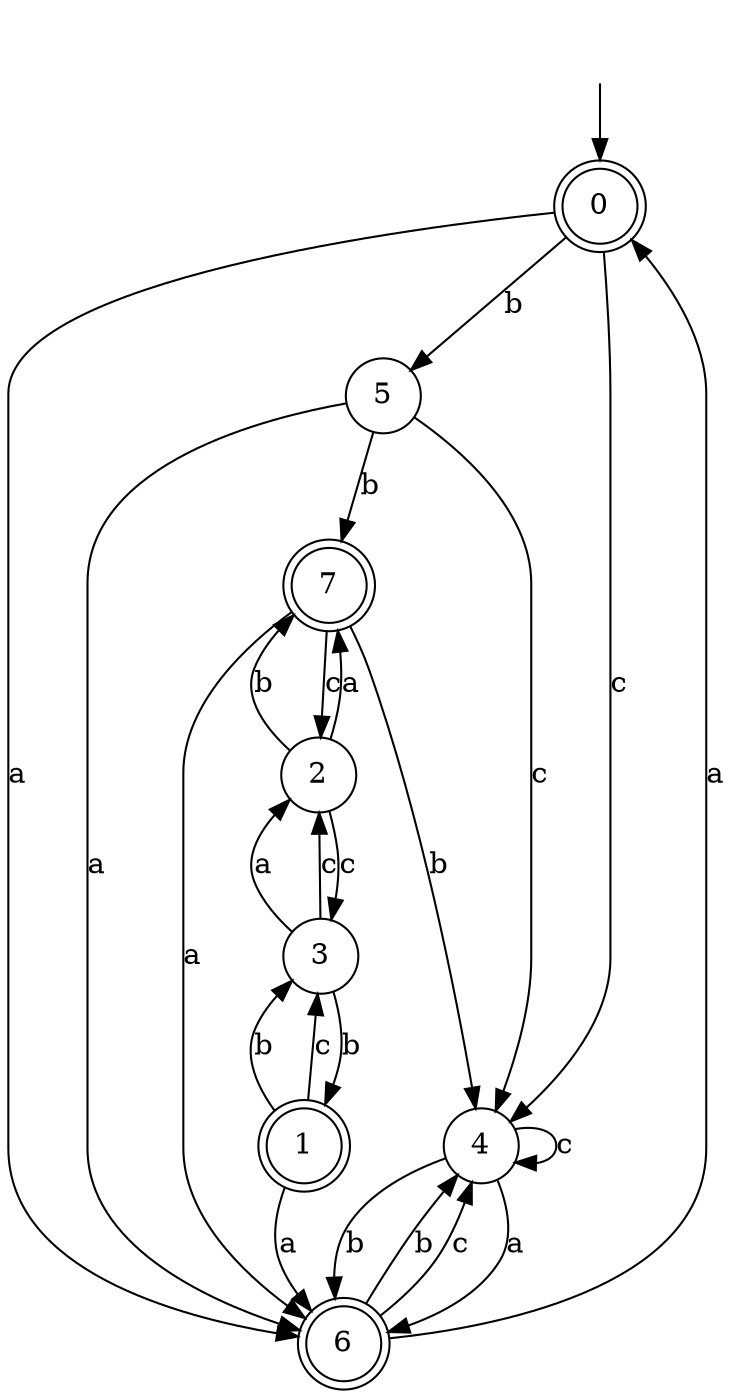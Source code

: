 digraph g {
__start [label=""shape=none]
	0[shape="doublecircle" label="0"]
	1[shape="doublecircle" label="1"]
	2[shape="circle" label="2"]
	3[shape="circle" label="3"]
	4[shape="circle" label="4"]
	5[shape="circle" label="5"]
	6[shape="doublecircle" label="6"]
	7[shape="doublecircle" label="7"]
__start -> 0
	0->6 [label="a"]
	0->5 [label="b"]
	0->4 [label="c"]
	1->6 [label="a"]
	1->3 [label="b"]
	1->3 [label="c"]
	2->7 [label="a"]
	2->7 [label="b"]
	2->3 [label="c"]
	3->2 [label="a"]
	3->1 [label="b"]
	3->2 [label="c"]
	4->6 [label="a"]
	4->6 [label="b"]
	4->4 [label="c"]
	5->6 [label="a"]
	5->7 [label="b"]
	5->4 [label="c"]
	6->0 [label="a"]
	6->4 [label="b"]
	6->4 [label="c"]
	7->6 [label="a"]
	7->4 [label="b"]
	7->2 [label="c"]
}